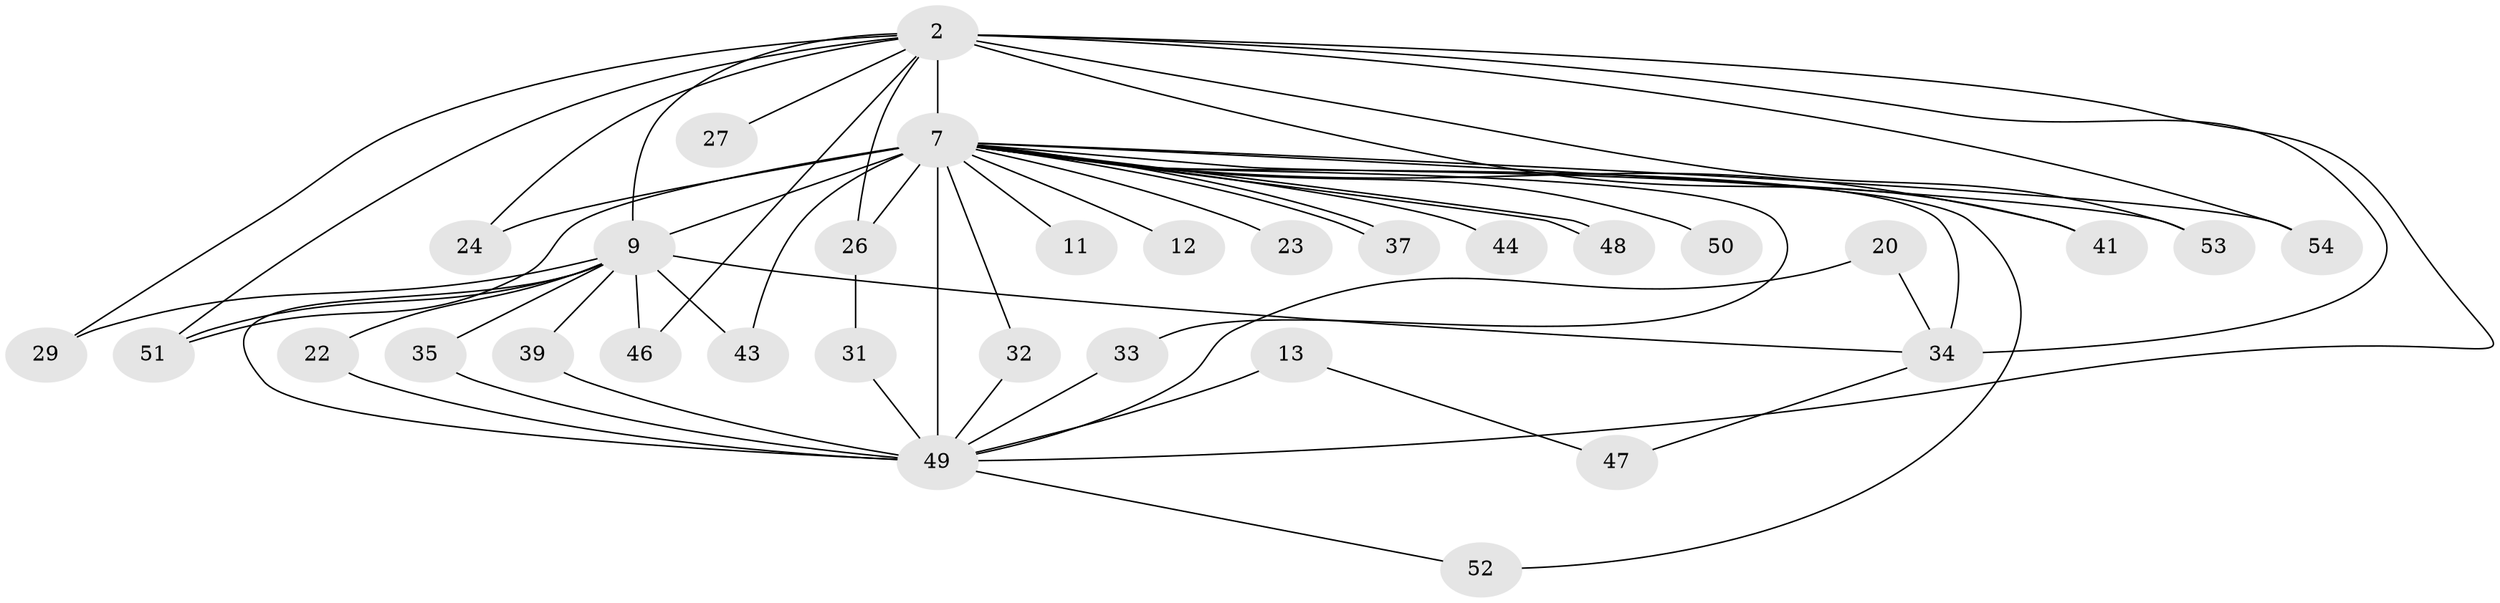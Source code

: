 // original degree distribution, {17: 0.07407407407407407, 13: 0.018518518518518517, 10: 0.018518518518518517, 23: 0.018518518518518517, 15: 0.037037037037037035, 14: 0.018518518518518517, 2: 0.5185185185185185, 3: 0.24074074074074073, 4: 0.037037037037037035, 5: 0.018518518518518517}
// Generated by graph-tools (version 1.1) at 2025/48/03/04/25 21:48:32]
// undirected, 32 vertices, 57 edges
graph export_dot {
graph [start="1"]
  node [color=gray90,style=filled];
  2 [super="+1"];
  7 [super="+6"];
  9 [super="+3+5"];
  11;
  12;
  13;
  20;
  22;
  23;
  24;
  26 [super="+25"];
  27;
  29 [super="+28"];
  31;
  32;
  33;
  34 [super="+18+16"];
  35;
  37;
  39;
  41;
  43;
  44;
  46;
  47;
  48;
  49 [super="+42+10"];
  50;
  51 [super="+36+38+45"];
  52;
  53;
  54 [super="+15+19"];
  2 -- 7 [weight=6];
  2 -- 9 [weight=6];
  2 -- 24;
  2 -- 27 [weight=2];
  2 -- 41;
  2 -- 46;
  2 -- 53;
  2 -- 26;
  2 -- 54 [weight=3];
  2 -- 51 [weight=2];
  2 -- 49 [weight=5];
  2 -- 34;
  2 -- 29 [weight=2];
  7 -- 9 [weight=9];
  7 -- 11 [weight=2];
  7 -- 12 [weight=2];
  7 -- 23 [weight=2];
  7 -- 26 [weight=2];
  7 -- 33;
  7 -- 37;
  7 -- 37;
  7 -- 44 [weight=2];
  7 -- 48;
  7 -- 48;
  7 -- 24;
  7 -- 32;
  7 -- 34 [weight=3];
  7 -- 41;
  7 -- 43;
  7 -- 50;
  7 -- 52;
  7 -- 53;
  7 -- 54;
  7 -- 51 [weight=2];
  7 -- 49 [weight=7];
  9 -- 22;
  9 -- 35;
  9 -- 43;
  9 -- 39;
  9 -- 46;
  9 -- 51 [weight=3];
  9 -- 34;
  9 -- 49 [weight=6];
  9 -- 29;
  13 -- 47;
  13 -- 49 [weight=2];
  20 -- 34;
  20 -- 49;
  22 -- 49;
  26 -- 31;
  31 -- 49;
  32 -- 49;
  33 -- 49;
  34 -- 47;
  35 -- 49;
  39 -- 49;
  49 -- 52;
}
